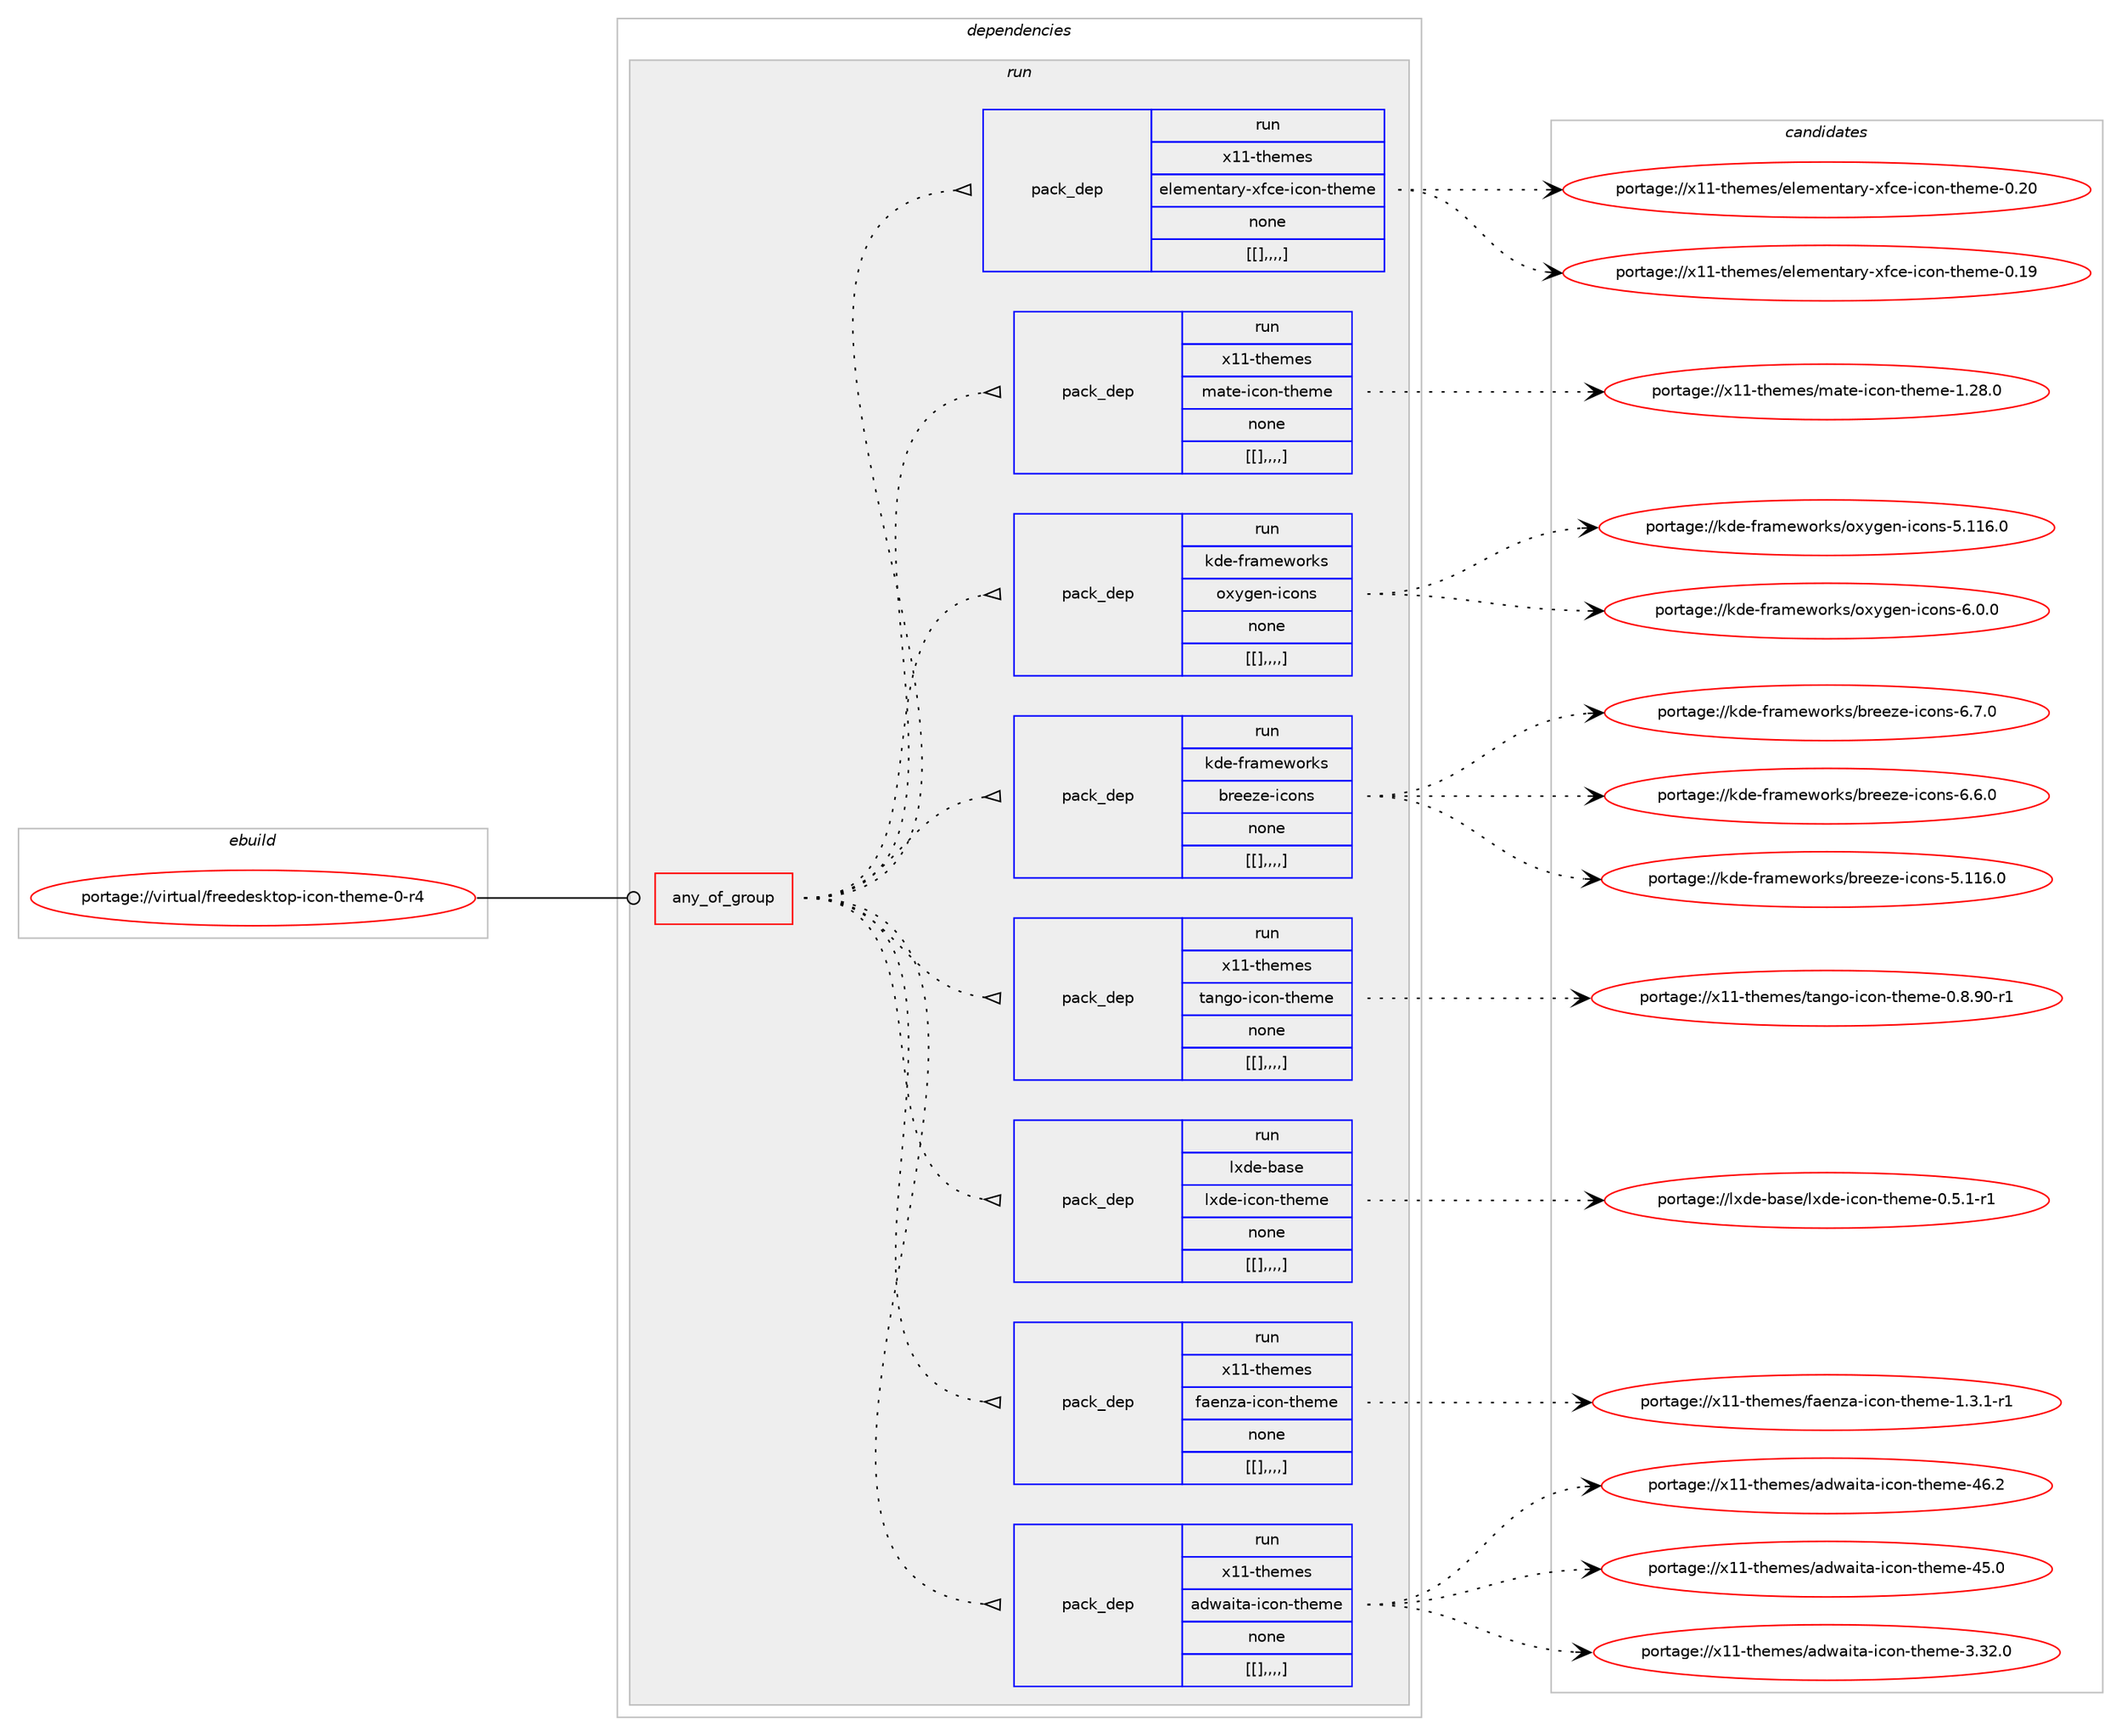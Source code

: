 digraph prolog {

# *************
# Graph options
# *************

newrank=true;
concentrate=true;
compound=true;
graph [rankdir=LR,fontname=Helvetica,fontsize=10,ranksep=1.5];#, ranksep=2.5, nodesep=0.2];
edge  [arrowhead=vee];
node  [fontname=Helvetica,fontsize=10];

# **********
# The ebuild
# **********

subgraph cluster_leftcol {
color=gray;
label=<<i>ebuild</i>>;
id [label="portage://virtual/freedesktop-icon-theme-0-r4", color=red, width=4, href="../virtual/freedesktop-icon-theme-0-r4.svg"];
}

# ****************
# The dependencies
# ****************

subgraph cluster_midcol {
color=gray;
label=<<i>dependencies</i>>;
subgraph cluster_compile {
fillcolor="#eeeeee";
style=filled;
label=<<i>compile</i>>;
}
subgraph cluster_compileandrun {
fillcolor="#eeeeee";
style=filled;
label=<<i>compile and run</i>>;
}
subgraph cluster_run {
fillcolor="#eeeeee";
style=filled;
label=<<i>run</i>>;
subgraph any18 {
dependency1371 [label=<<TABLE BORDER="0" CELLBORDER="1" CELLSPACING="0" CELLPADDING="4"><TR><TD CELLPADDING="10">any_of_group</TD></TR></TABLE>>, shape=none, color=red];subgraph pack1092 {
dependency1372 [label=<<TABLE BORDER="0" CELLBORDER="1" CELLSPACING="0" CELLPADDING="4" WIDTH="220"><TR><TD ROWSPAN="6" CELLPADDING="30">pack_dep</TD></TR><TR><TD WIDTH="110">run</TD></TR><TR><TD>x11-themes</TD></TR><TR><TD>adwaita-icon-theme</TD></TR><TR><TD>none</TD></TR><TR><TD>[[],,,,]</TD></TR></TABLE>>, shape=none, color=blue];
}
dependency1371:e -> dependency1372:w [weight=20,style="dotted",arrowhead="oinv"];
subgraph pack1093 {
dependency1373 [label=<<TABLE BORDER="0" CELLBORDER="1" CELLSPACING="0" CELLPADDING="4" WIDTH="220"><TR><TD ROWSPAN="6" CELLPADDING="30">pack_dep</TD></TR><TR><TD WIDTH="110">run</TD></TR><TR><TD>x11-themes</TD></TR><TR><TD>faenza-icon-theme</TD></TR><TR><TD>none</TD></TR><TR><TD>[[],,,,]</TD></TR></TABLE>>, shape=none, color=blue];
}
dependency1371:e -> dependency1373:w [weight=20,style="dotted",arrowhead="oinv"];
subgraph pack1094 {
dependency1374 [label=<<TABLE BORDER="0" CELLBORDER="1" CELLSPACING="0" CELLPADDING="4" WIDTH="220"><TR><TD ROWSPAN="6" CELLPADDING="30">pack_dep</TD></TR><TR><TD WIDTH="110">run</TD></TR><TR><TD>lxde-base</TD></TR><TR><TD>lxde-icon-theme</TD></TR><TR><TD>none</TD></TR><TR><TD>[[],,,,]</TD></TR></TABLE>>, shape=none, color=blue];
}
dependency1371:e -> dependency1374:w [weight=20,style="dotted",arrowhead="oinv"];
subgraph pack1095 {
dependency1375 [label=<<TABLE BORDER="0" CELLBORDER="1" CELLSPACING="0" CELLPADDING="4" WIDTH="220"><TR><TD ROWSPAN="6" CELLPADDING="30">pack_dep</TD></TR><TR><TD WIDTH="110">run</TD></TR><TR><TD>x11-themes</TD></TR><TR><TD>tango-icon-theme</TD></TR><TR><TD>none</TD></TR><TR><TD>[[],,,,]</TD></TR></TABLE>>, shape=none, color=blue];
}
dependency1371:e -> dependency1375:w [weight=20,style="dotted",arrowhead="oinv"];
subgraph pack1096 {
dependency1376 [label=<<TABLE BORDER="0" CELLBORDER="1" CELLSPACING="0" CELLPADDING="4" WIDTH="220"><TR><TD ROWSPAN="6" CELLPADDING="30">pack_dep</TD></TR><TR><TD WIDTH="110">run</TD></TR><TR><TD>kde-frameworks</TD></TR><TR><TD>breeze-icons</TD></TR><TR><TD>none</TD></TR><TR><TD>[[],,,,]</TD></TR></TABLE>>, shape=none, color=blue];
}
dependency1371:e -> dependency1376:w [weight=20,style="dotted",arrowhead="oinv"];
subgraph pack1097 {
dependency1377 [label=<<TABLE BORDER="0" CELLBORDER="1" CELLSPACING="0" CELLPADDING="4" WIDTH="220"><TR><TD ROWSPAN="6" CELLPADDING="30">pack_dep</TD></TR><TR><TD WIDTH="110">run</TD></TR><TR><TD>kde-frameworks</TD></TR><TR><TD>oxygen-icons</TD></TR><TR><TD>none</TD></TR><TR><TD>[[],,,,]</TD></TR></TABLE>>, shape=none, color=blue];
}
dependency1371:e -> dependency1377:w [weight=20,style="dotted",arrowhead="oinv"];
subgraph pack1098 {
dependency1378 [label=<<TABLE BORDER="0" CELLBORDER="1" CELLSPACING="0" CELLPADDING="4" WIDTH="220"><TR><TD ROWSPAN="6" CELLPADDING="30">pack_dep</TD></TR><TR><TD WIDTH="110">run</TD></TR><TR><TD>x11-themes</TD></TR><TR><TD>mate-icon-theme</TD></TR><TR><TD>none</TD></TR><TR><TD>[[],,,,]</TD></TR></TABLE>>, shape=none, color=blue];
}
dependency1371:e -> dependency1378:w [weight=20,style="dotted",arrowhead="oinv"];
subgraph pack1099 {
dependency1379 [label=<<TABLE BORDER="0" CELLBORDER="1" CELLSPACING="0" CELLPADDING="4" WIDTH="220"><TR><TD ROWSPAN="6" CELLPADDING="30">pack_dep</TD></TR><TR><TD WIDTH="110">run</TD></TR><TR><TD>x11-themes</TD></TR><TR><TD>elementary-xfce-icon-theme</TD></TR><TR><TD>none</TD></TR><TR><TD>[[],,,,]</TD></TR></TABLE>>, shape=none, color=blue];
}
dependency1371:e -> dependency1379:w [weight=20,style="dotted",arrowhead="oinv"];
}
id:e -> dependency1371:w [weight=20,style="solid",arrowhead="odot"];
}
}

# **************
# The candidates
# **************

subgraph cluster_choices {
rank=same;
color=gray;
label=<<i>candidates</i>>;

subgraph choice1092 {
color=black;
nodesep=1;
choice120494945116104101109101115479710011997105116974510599111110451161041011091014552544650 [label="portage://x11-themes/adwaita-icon-theme-46.2", color=red, width=4,href="../x11-themes/adwaita-icon-theme-46.2.svg"];
choice120494945116104101109101115479710011997105116974510599111110451161041011091014552534648 [label="portage://x11-themes/adwaita-icon-theme-45.0", color=red, width=4,href="../x11-themes/adwaita-icon-theme-45.0.svg"];
choice1204949451161041011091011154797100119971051169745105991111104511610410110910145514651504648 [label="portage://x11-themes/adwaita-icon-theme-3.32.0", color=red, width=4,href="../x11-themes/adwaita-icon-theme-3.32.0.svg"];
dependency1372:e -> choice120494945116104101109101115479710011997105116974510599111110451161041011091014552544650:w [style=dotted,weight="100"];
dependency1372:e -> choice120494945116104101109101115479710011997105116974510599111110451161041011091014552534648:w [style=dotted,weight="100"];
dependency1372:e -> choice1204949451161041011091011154797100119971051169745105991111104511610410110910145514651504648:w [style=dotted,weight="100"];
}
subgraph choice1093 {
color=black;
nodesep=1;
choice1204949451161041011091011154710297101110122974510599111110451161041011091014549465146494511449 [label="portage://x11-themes/faenza-icon-theme-1.3.1-r1", color=red, width=4,href="../x11-themes/faenza-icon-theme-1.3.1-r1.svg"];
dependency1373:e -> choice1204949451161041011091011154710297101110122974510599111110451161041011091014549465146494511449:w [style=dotted,weight="100"];
}
subgraph choice1094 {
color=black;
nodesep=1;
choice108120100101459897115101471081201001014510599111110451161041011091014548465346494511449 [label="portage://lxde-base/lxde-icon-theme-0.5.1-r1", color=red, width=4,href="../lxde-base/lxde-icon-theme-0.5.1-r1.svg"];
dependency1374:e -> choice108120100101459897115101471081201001014510599111110451161041011091014548465346494511449:w [style=dotted,weight="100"];
}
subgraph choice1095 {
color=black;
nodesep=1;
choice1204949451161041011091011154711697110103111451059911111045116104101109101454846564657484511449 [label="portage://x11-themes/tango-icon-theme-0.8.90-r1", color=red, width=4,href="../x11-themes/tango-icon-theme-0.8.90-r1.svg"];
dependency1375:e -> choice1204949451161041011091011154711697110103111451059911111045116104101109101454846564657484511449:w [style=dotted,weight="100"];
}
subgraph choice1096 {
color=black;
nodesep=1;
choice107100101451021149710910111911111410711547981141011011221014510599111110115455446554648 [label="portage://kde-frameworks/breeze-icons-6.7.0", color=red, width=4,href="../kde-frameworks/breeze-icons-6.7.0.svg"];
choice107100101451021149710910111911111410711547981141011011221014510599111110115455446544648 [label="portage://kde-frameworks/breeze-icons-6.6.0", color=red, width=4,href="../kde-frameworks/breeze-icons-6.6.0.svg"];
choice1071001014510211497109101119111114107115479811410110112210145105991111101154553464949544648 [label="portage://kde-frameworks/breeze-icons-5.116.0", color=red, width=4,href="../kde-frameworks/breeze-icons-5.116.0.svg"];
dependency1376:e -> choice107100101451021149710910111911111410711547981141011011221014510599111110115455446554648:w [style=dotted,weight="100"];
dependency1376:e -> choice107100101451021149710910111911111410711547981141011011221014510599111110115455446544648:w [style=dotted,weight="100"];
dependency1376:e -> choice1071001014510211497109101119111114107115479811410110112210145105991111101154553464949544648:w [style=dotted,weight="100"];
}
subgraph choice1097 {
color=black;
nodesep=1;
choice1071001014510211497109101119111114107115471111201211031011104510599111110115455446484648 [label="portage://kde-frameworks/oxygen-icons-6.0.0", color=red, width=4,href="../kde-frameworks/oxygen-icons-6.0.0.svg"];
choice10710010145102114971091011191111141071154711112012110310111045105991111101154553464949544648 [label="portage://kde-frameworks/oxygen-icons-5.116.0", color=red, width=4,href="../kde-frameworks/oxygen-icons-5.116.0.svg"];
dependency1377:e -> choice1071001014510211497109101119111114107115471111201211031011104510599111110115455446484648:w [style=dotted,weight="100"];
dependency1377:e -> choice10710010145102114971091011191111141071154711112012110310111045105991111101154553464949544648:w [style=dotted,weight="100"];
}
subgraph choice1098 {
color=black;
nodesep=1;
choice120494945116104101109101115471099711610145105991111104511610410110910145494650564648 [label="portage://x11-themes/mate-icon-theme-1.28.0", color=red, width=4,href="../x11-themes/mate-icon-theme-1.28.0.svg"];
dependency1378:e -> choice120494945116104101109101115471099711610145105991111104511610410110910145494650564648:w [style=dotted,weight="100"];
}
subgraph choice1099 {
color=black;
nodesep=1;
choice120494945116104101109101115471011081011091011101169711412145120102991014510599111110451161041011091014548465048 [label="portage://x11-themes/elementary-xfce-icon-theme-0.20", color=red, width=4,href="../x11-themes/elementary-xfce-icon-theme-0.20.svg"];
choice120494945116104101109101115471011081011091011101169711412145120102991014510599111110451161041011091014548464957 [label="portage://x11-themes/elementary-xfce-icon-theme-0.19", color=red, width=4,href="../x11-themes/elementary-xfce-icon-theme-0.19.svg"];
dependency1379:e -> choice120494945116104101109101115471011081011091011101169711412145120102991014510599111110451161041011091014548465048:w [style=dotted,weight="100"];
dependency1379:e -> choice120494945116104101109101115471011081011091011101169711412145120102991014510599111110451161041011091014548464957:w [style=dotted,weight="100"];
}
}

}

